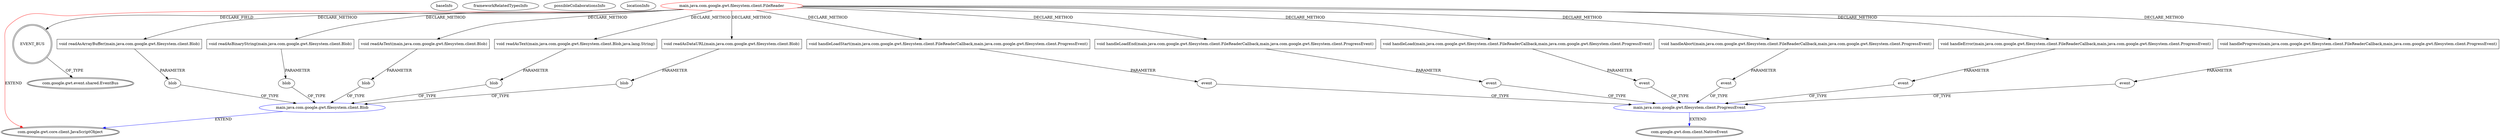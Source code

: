 digraph {
baseInfo[graphId=908,category="extension_graph",isAnonymous=false,possibleRelation=true]
frameworkRelatedTypesInfo[0="com.google.gwt.core.client.JavaScriptObject"]
possibleCollaborationsInfo[0="908~CLIENT_METHOD_DECLARATION-PARAMETER_DECLARATION-CLIENT_METHOD_DECLARATION-PARAMETER_DECLARATION-CLIENT_METHOD_DECLARATION-PARAMETER_DECLARATION-CLIENT_METHOD_DECLARATION-PARAMETER_DECLARATION-CLIENT_METHOD_DECLARATION-PARAMETER_DECLARATION-~com.google.gwt.core.client.JavaScriptObject ~com.google.gwt.core.client.JavaScriptObject ~false~false",1="908~CLIENT_METHOD_DECLARATION-PARAMETER_DECLARATION-CLIENT_METHOD_DECLARATION-PARAMETER_DECLARATION-CLIENT_METHOD_DECLARATION-PARAMETER_DECLARATION-CLIENT_METHOD_DECLARATION-PARAMETER_DECLARATION-CLIENT_METHOD_DECLARATION-PARAMETER_DECLARATION-CLIENT_METHOD_DECLARATION-PARAMETER_DECLARATION-~com.google.gwt.core.client.JavaScriptObject ~com.google.gwt.dom.client.NativeEvent ~false~false"]
locationInfo[projectName="bradrydzewski-gwt-filesystem",filePath="/bradrydzewski-gwt-filesystem/gwt-filesystem-master/gwt-filesystem/src/main/java/com/google/gwt/filesystem/client/FileReader.java",contextSignature="FileReader",graphId="908"]
0[label="main.java.com.google.gwt.filesystem.client.FileReader",vertexType="ROOT_CLIENT_CLASS_DECLARATION",isFrameworkType=false,color=red]
1[label="com.google.gwt.core.client.JavaScriptObject",vertexType="FRAMEWORK_CLASS_TYPE",isFrameworkType=true,peripheries=2]
2[label="EVENT_BUS",vertexType="FIELD_DECLARATION",isFrameworkType=true,peripheries=2,shape=circle]
3[label="com.google.gwt.event.shared.EventBus",vertexType="FRAMEWORK_CLASS_TYPE",isFrameworkType=true,peripheries=2]
4[label="void readAsArrayBuffer(main.java.com.google.gwt.filesystem.client.Blob)",vertexType="CLIENT_METHOD_DECLARATION",isFrameworkType=false,shape=box]
5[label="blob",vertexType="PARAMETER_DECLARATION",isFrameworkType=false]
6[label="main.java.com.google.gwt.filesystem.client.Blob",vertexType="REFERENCE_CLIENT_CLASS_DECLARATION",isFrameworkType=false,color=blue]
8[label="void readAsBinaryString(main.java.com.google.gwt.filesystem.client.Blob)",vertexType="CLIENT_METHOD_DECLARATION",isFrameworkType=false,shape=box]
9[label="blob",vertexType="PARAMETER_DECLARATION",isFrameworkType=false]
11[label="void readAsText(main.java.com.google.gwt.filesystem.client.Blob)",vertexType="CLIENT_METHOD_DECLARATION",isFrameworkType=false,shape=box]
12[label="blob",vertexType="PARAMETER_DECLARATION",isFrameworkType=false]
14[label="void readAsText(main.java.com.google.gwt.filesystem.client.Blob,java.lang.String)",vertexType="CLIENT_METHOD_DECLARATION",isFrameworkType=false,shape=box]
15[label="blob",vertexType="PARAMETER_DECLARATION",isFrameworkType=false]
17[label="void readAsDataURL(main.java.com.google.gwt.filesystem.client.Blob)",vertexType="CLIENT_METHOD_DECLARATION",isFrameworkType=false,shape=box]
18[label="blob",vertexType="PARAMETER_DECLARATION",isFrameworkType=false]
26[label="void handleLoadStart(main.java.com.google.gwt.filesystem.client.FileReaderCallback,main.java.com.google.gwt.filesystem.client.ProgressEvent)",vertexType="CLIENT_METHOD_DECLARATION",isFrameworkType=false,shape=box]
27[label="event",vertexType="PARAMETER_DECLARATION",isFrameworkType=false]
28[label="main.java.com.google.gwt.filesystem.client.ProgressEvent",vertexType="REFERENCE_CLIENT_CLASS_DECLARATION",isFrameworkType=false,color=blue]
29[label="com.google.gwt.dom.client.NativeEvent",vertexType="FRAMEWORK_CLASS_TYPE",isFrameworkType=true,peripheries=2]
30[label="void handleLoadEnd(main.java.com.google.gwt.filesystem.client.FileReaderCallback,main.java.com.google.gwt.filesystem.client.ProgressEvent)",vertexType="CLIENT_METHOD_DECLARATION",isFrameworkType=false,shape=box]
31[label="event",vertexType="PARAMETER_DECLARATION",isFrameworkType=false]
33[label="void handleLoad(main.java.com.google.gwt.filesystem.client.FileReaderCallback,main.java.com.google.gwt.filesystem.client.ProgressEvent)",vertexType="CLIENT_METHOD_DECLARATION",isFrameworkType=false,shape=box]
34[label="event",vertexType="PARAMETER_DECLARATION",isFrameworkType=false]
36[label="void handleAbort(main.java.com.google.gwt.filesystem.client.FileReaderCallback,main.java.com.google.gwt.filesystem.client.ProgressEvent)",vertexType="CLIENT_METHOD_DECLARATION",isFrameworkType=false,shape=box]
37[label="event",vertexType="PARAMETER_DECLARATION",isFrameworkType=false]
39[label="void handleError(main.java.com.google.gwt.filesystem.client.FileReaderCallback,main.java.com.google.gwt.filesystem.client.ProgressEvent)",vertexType="CLIENT_METHOD_DECLARATION",isFrameworkType=false,shape=box]
40[label="event",vertexType="PARAMETER_DECLARATION",isFrameworkType=false]
42[label="void handleProgress(main.java.com.google.gwt.filesystem.client.FileReaderCallback,main.java.com.google.gwt.filesystem.client.ProgressEvent)",vertexType="CLIENT_METHOD_DECLARATION",isFrameworkType=false,shape=box]
43[label="event",vertexType="PARAMETER_DECLARATION",isFrameworkType=false]
0->1[label="EXTEND",color=red]
0->2[label="DECLARE_FIELD"]
2->3[label="OF_TYPE"]
0->4[label="DECLARE_METHOD"]
6->1[label="EXTEND",color=blue]
5->6[label="OF_TYPE"]
4->5[label="PARAMETER"]
0->8[label="DECLARE_METHOD"]
9->6[label="OF_TYPE"]
8->9[label="PARAMETER"]
0->11[label="DECLARE_METHOD"]
12->6[label="OF_TYPE"]
11->12[label="PARAMETER"]
0->14[label="DECLARE_METHOD"]
15->6[label="OF_TYPE"]
14->15[label="PARAMETER"]
0->17[label="DECLARE_METHOD"]
18->6[label="OF_TYPE"]
17->18[label="PARAMETER"]
0->26[label="DECLARE_METHOD"]
28->29[label="EXTEND",color=blue]
27->28[label="OF_TYPE"]
26->27[label="PARAMETER"]
0->30[label="DECLARE_METHOD"]
31->28[label="OF_TYPE"]
30->31[label="PARAMETER"]
0->33[label="DECLARE_METHOD"]
34->28[label="OF_TYPE"]
33->34[label="PARAMETER"]
0->36[label="DECLARE_METHOD"]
37->28[label="OF_TYPE"]
36->37[label="PARAMETER"]
0->39[label="DECLARE_METHOD"]
40->28[label="OF_TYPE"]
39->40[label="PARAMETER"]
0->42[label="DECLARE_METHOD"]
43->28[label="OF_TYPE"]
42->43[label="PARAMETER"]
}
